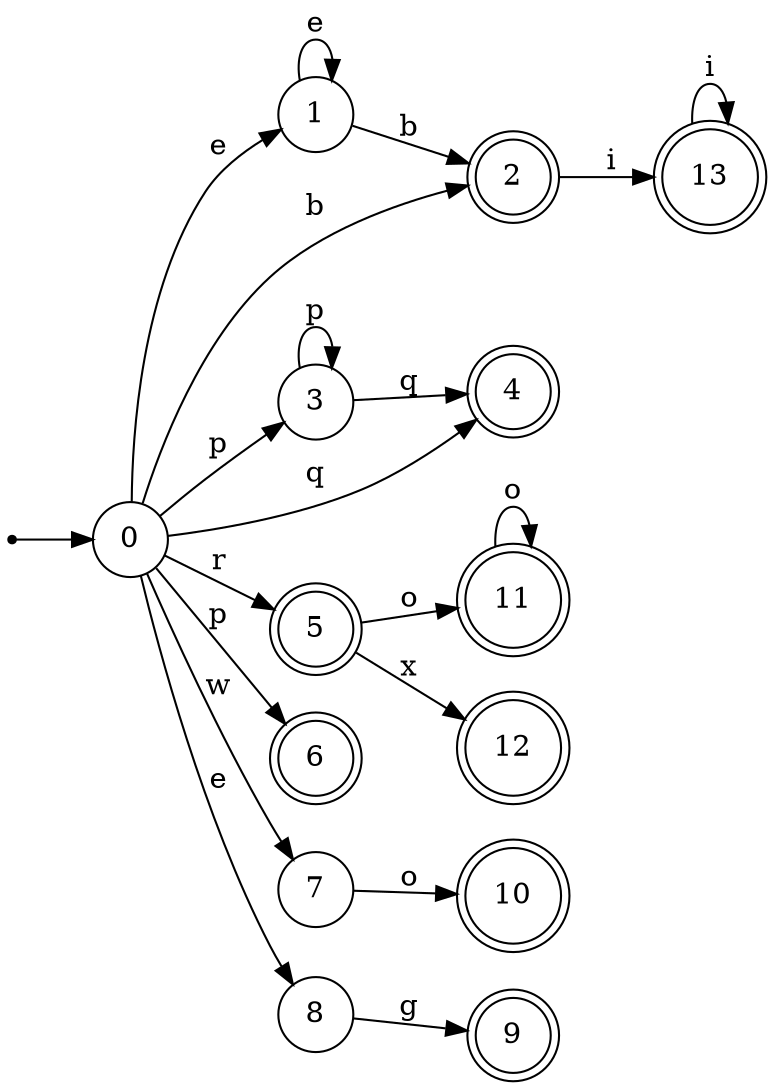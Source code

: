 digraph finite_state_machine {
rankdir=LR;
size="20,20";
node [shape = point]; "dummy0"
node [shape = circle]; "0";
"dummy0" -> "0";
node [shape = circle]; "1";
node [shape = doublecircle]; "2";node [shape = circle]; "3";
node [shape = doublecircle]; "4";node [shape = doublecircle]; "5";node [shape = doublecircle]; "6";node [shape = circle]; "7";
node [shape = circle]; "8";
node [shape = doublecircle]; "9";node [shape = doublecircle]; "10";node [shape = doublecircle]; "11";node [shape = doublecircle]; "12";node [shape = doublecircle]; "13";"0" -> "8" [label = "e"];
 "0" -> "1" [label = "e"];
 "0" -> "2" [label = "b"];
 "0" -> "3" [label = "p"];
 "0" -> "6" [label = "p"];
 "0" -> "4" [label = "q"];
 "0" -> "5" [label = "r"];
 "0" -> "7" [label = "w"];
 "8" -> "9" [label = "g"];
 "7" -> "10" [label = "o"];
 "5" -> "11" [label = "o"];
 "5" -> "12" [label = "x"];
 "11" -> "11" [label = "o"];
 "3" -> "3" [label = "p"];
 "3" -> "4" [label = "q"];
 "2" -> "13" [label = "i"];
 "13" -> "13" [label = "i"];
 "1" -> "1" [label = "e"];
 "1" -> "2" [label = "b"];
 }
